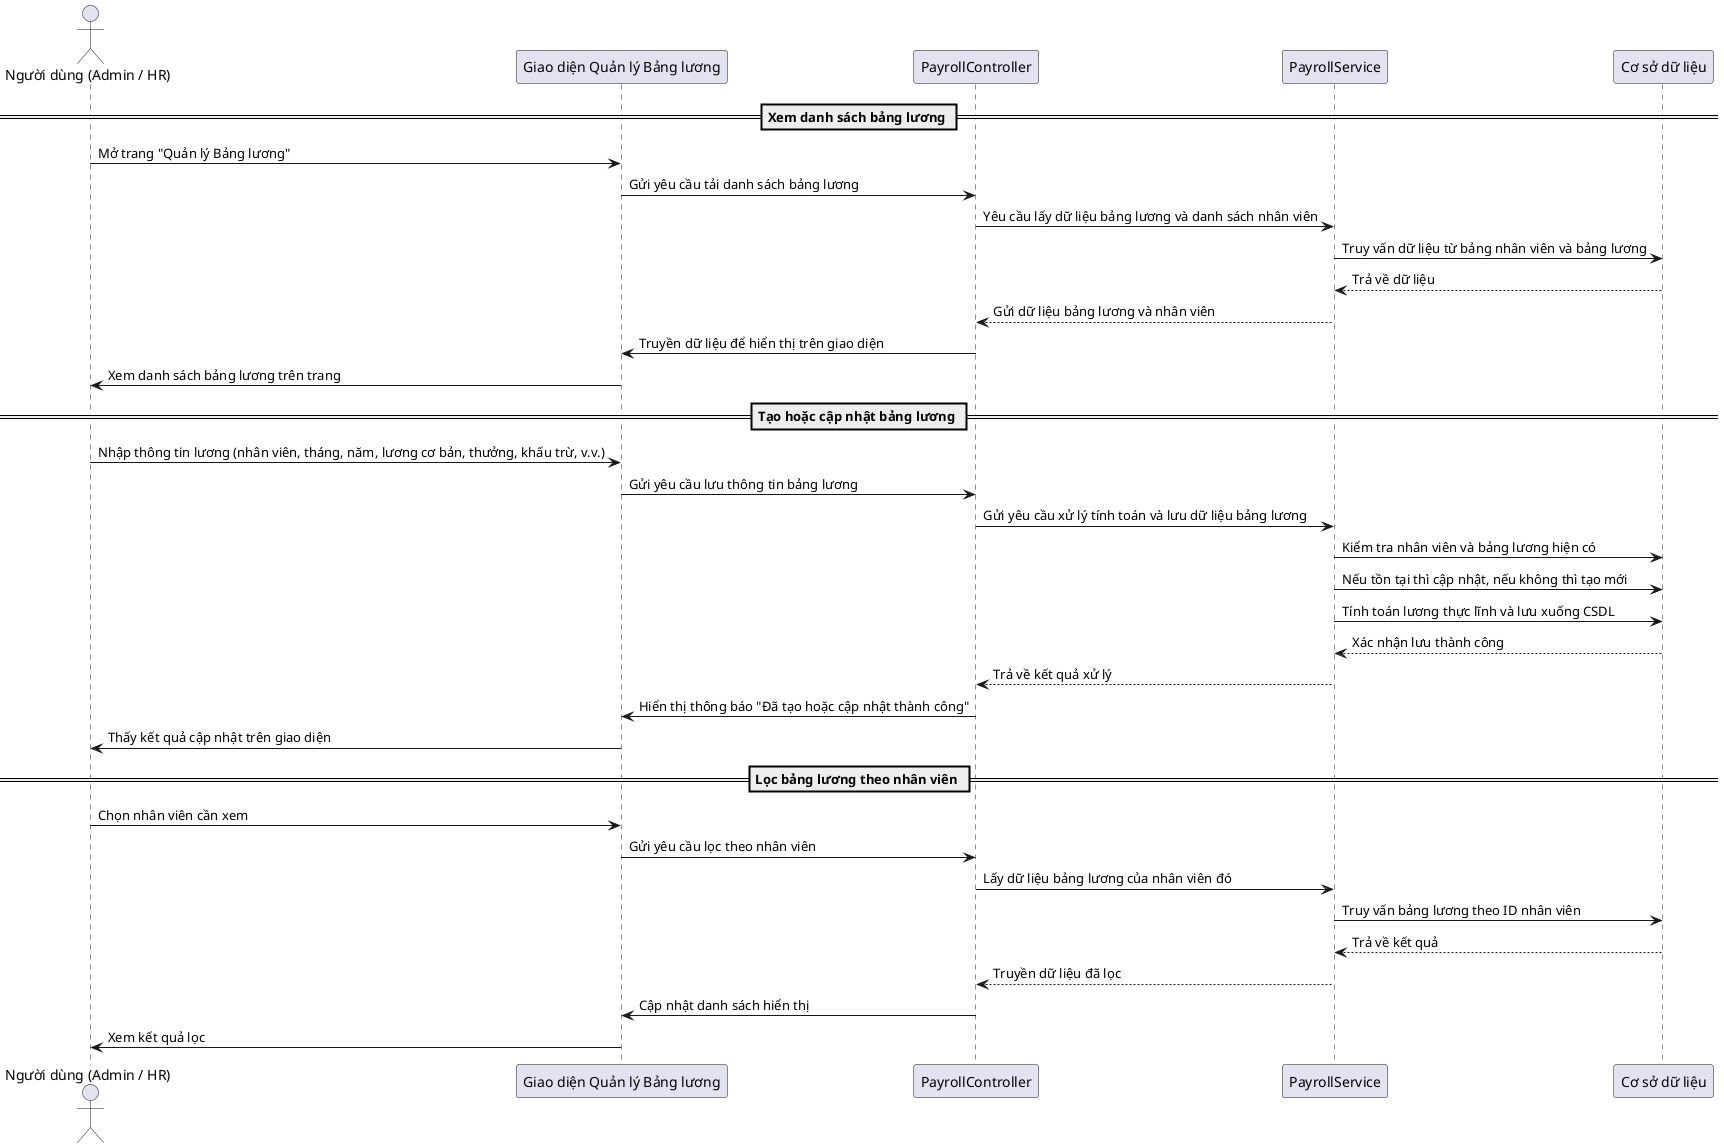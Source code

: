 @startuml
actor "Người dùng (Admin / HR)" as User
participant "Giao diện Quản lý Bảng lương" as View
participant "PayrollController" as Controller
participant "PayrollService" as Service
participant "Cơ sở dữ liệu" as DB

== Xem danh sách bảng lương ==
User -> View: Mở trang "Quản lý Bảng lương"
View -> Controller: Gửi yêu cầu tải danh sách bảng lương
Controller -> Service: Yêu cầu lấy dữ liệu bảng lương và danh sách nhân viên
Service -> DB: Truy vấn dữ liệu từ bảng nhân viên và bảng lương
DB --> Service: Trả về dữ liệu
Service --> Controller: Gửi dữ liệu bảng lương và nhân viên
Controller -> View: Truyền dữ liệu để hiển thị trên giao diện
User <- View: Xem danh sách bảng lương trên trang

== Tạo hoặc cập nhật bảng lương ==
User -> View: Nhập thông tin lương (nhân viên, tháng, năm, lương cơ bản, thưởng, khấu trừ, v.v.)
View -> Controller: Gửi yêu cầu lưu thông tin bảng lương
Controller -> Service: Gửi yêu cầu xử lý tính toán và lưu dữ liệu bảng lương
Service -> DB: Kiểm tra nhân viên và bảng lương hiện có
Service -> DB: Nếu tồn tại thì cập nhật, nếu không thì tạo mới
Service -> DB: Tính toán lương thực lĩnh và lưu xuống CSDL
DB --> Service: Xác nhận lưu thành công
Service --> Controller: Trả về kết quả xử lý
Controller -> View: Hiển thị thông báo "Đã tạo hoặc cập nhật thành công"
User <- View: Thấy kết quả cập nhật trên giao diện

== Lọc bảng lương theo nhân viên ==
User -> View: Chọn nhân viên cần xem
View -> Controller: Gửi yêu cầu lọc theo nhân viên
Controller -> Service: Lấy dữ liệu bảng lương của nhân viên đó
Service -> DB: Truy vấn bảng lương theo ID nhân viên
DB --> Service: Trả về kết quả
Service --> Controller: Truyền dữ liệu đã lọc
Controller -> View: Cập nhật danh sách hiển thị
User <- View: Xem kết quả lọc
@enduml
